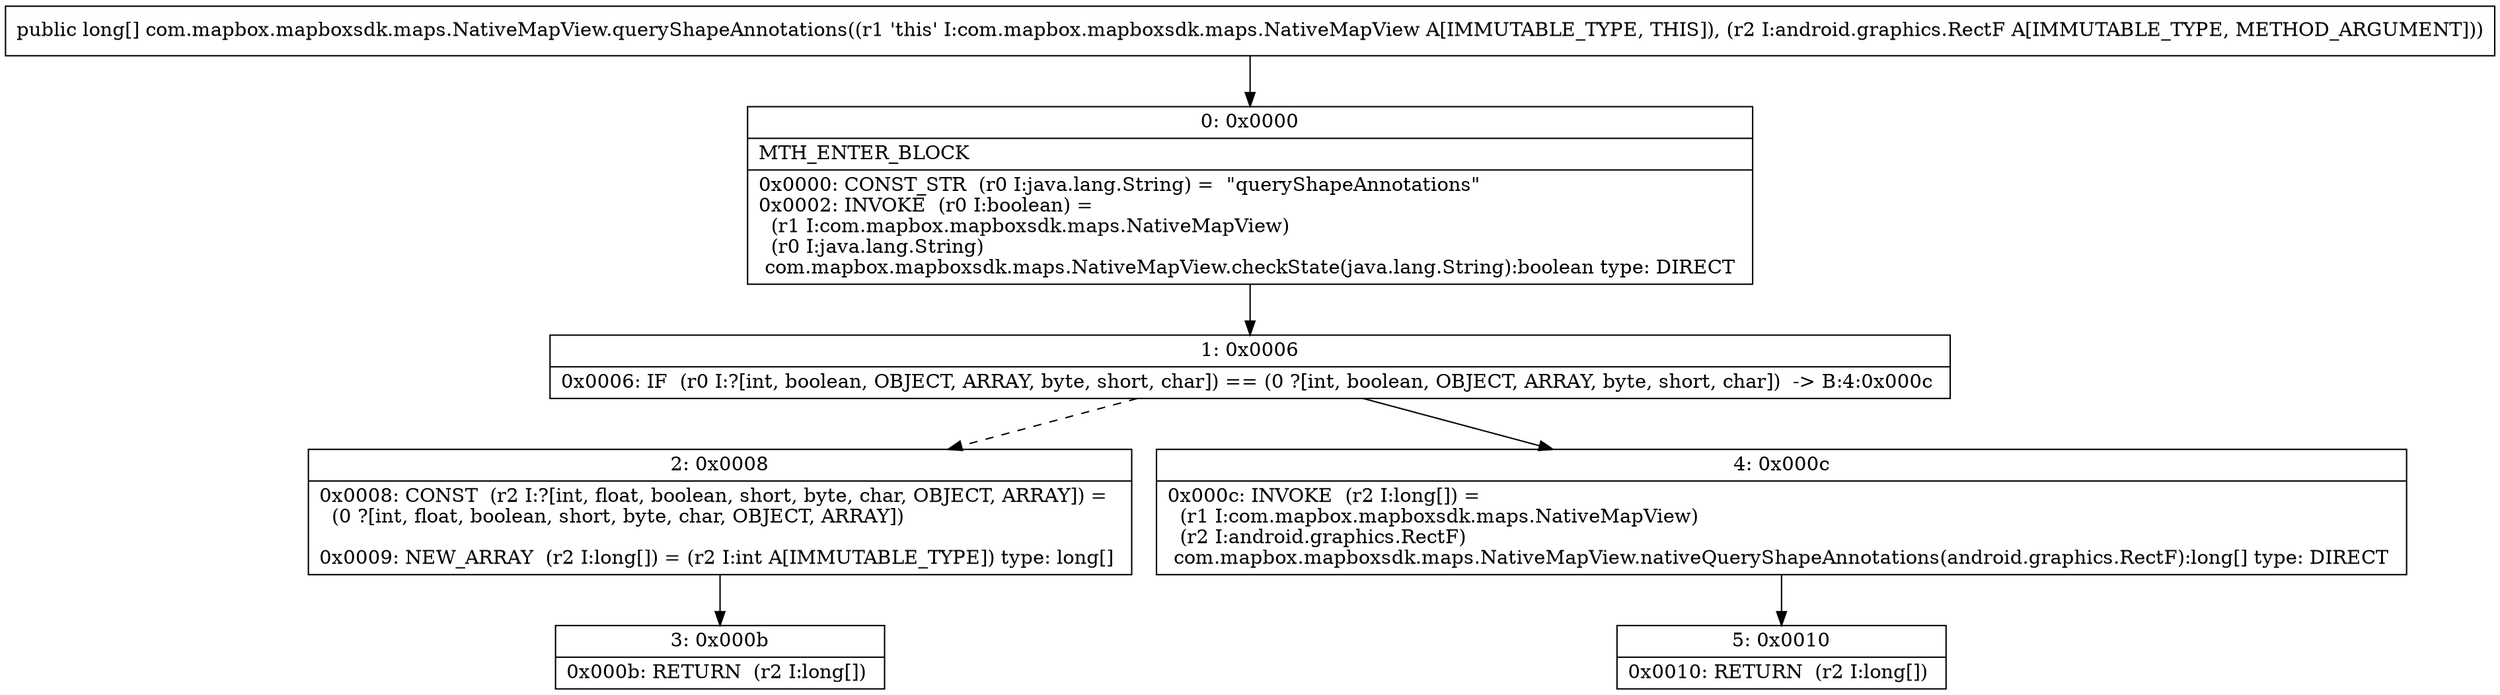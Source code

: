 digraph "CFG forcom.mapbox.mapboxsdk.maps.NativeMapView.queryShapeAnnotations(Landroid\/graphics\/RectF;)[J" {
Node_0 [shape=record,label="{0\:\ 0x0000|MTH_ENTER_BLOCK\l|0x0000: CONST_STR  (r0 I:java.lang.String) =  \"queryShapeAnnotations\" \l0x0002: INVOKE  (r0 I:boolean) = \l  (r1 I:com.mapbox.mapboxsdk.maps.NativeMapView)\l  (r0 I:java.lang.String)\l com.mapbox.mapboxsdk.maps.NativeMapView.checkState(java.lang.String):boolean type: DIRECT \l}"];
Node_1 [shape=record,label="{1\:\ 0x0006|0x0006: IF  (r0 I:?[int, boolean, OBJECT, ARRAY, byte, short, char]) == (0 ?[int, boolean, OBJECT, ARRAY, byte, short, char])  \-\> B:4:0x000c \l}"];
Node_2 [shape=record,label="{2\:\ 0x0008|0x0008: CONST  (r2 I:?[int, float, boolean, short, byte, char, OBJECT, ARRAY]) = \l  (0 ?[int, float, boolean, short, byte, char, OBJECT, ARRAY])\l \l0x0009: NEW_ARRAY  (r2 I:long[]) = (r2 I:int A[IMMUTABLE_TYPE]) type: long[] \l}"];
Node_3 [shape=record,label="{3\:\ 0x000b|0x000b: RETURN  (r2 I:long[]) \l}"];
Node_4 [shape=record,label="{4\:\ 0x000c|0x000c: INVOKE  (r2 I:long[]) = \l  (r1 I:com.mapbox.mapboxsdk.maps.NativeMapView)\l  (r2 I:android.graphics.RectF)\l com.mapbox.mapboxsdk.maps.NativeMapView.nativeQueryShapeAnnotations(android.graphics.RectF):long[] type: DIRECT \l}"];
Node_5 [shape=record,label="{5\:\ 0x0010|0x0010: RETURN  (r2 I:long[]) \l}"];
MethodNode[shape=record,label="{public long[] com.mapbox.mapboxsdk.maps.NativeMapView.queryShapeAnnotations((r1 'this' I:com.mapbox.mapboxsdk.maps.NativeMapView A[IMMUTABLE_TYPE, THIS]), (r2 I:android.graphics.RectF A[IMMUTABLE_TYPE, METHOD_ARGUMENT])) }"];
MethodNode -> Node_0;
Node_0 -> Node_1;
Node_1 -> Node_2[style=dashed];
Node_1 -> Node_4;
Node_2 -> Node_3;
Node_4 -> Node_5;
}

